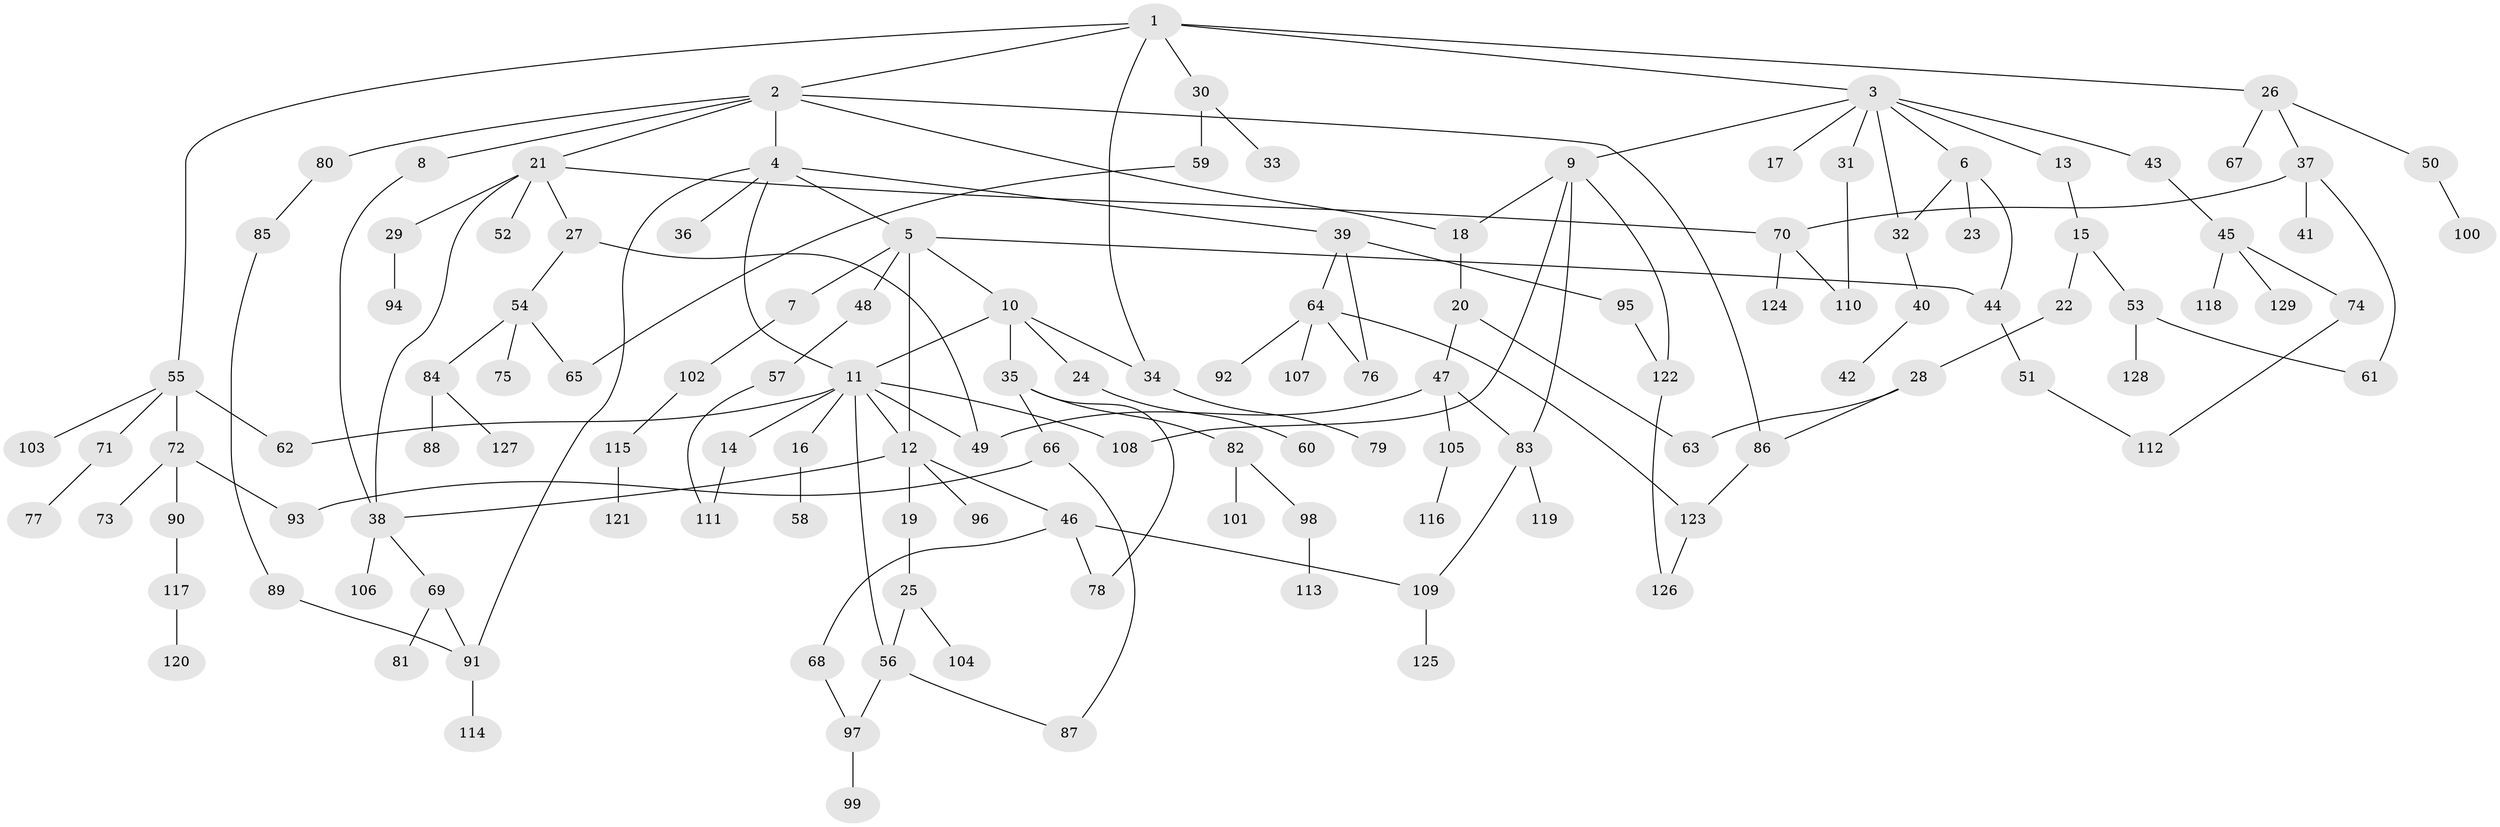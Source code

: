 // coarse degree distribution, {6: 0.06153846153846154, 2: 0.2923076923076923, 3: 0.2, 9: 0.015384615384615385, 5: 0.06153846153846154, 1: 0.2, 4: 0.15384615384615385, 7: 0.015384615384615385}
// Generated by graph-tools (version 1.1) at 2025/36/03/04/25 23:36:00]
// undirected, 129 vertices, 161 edges
graph export_dot {
  node [color=gray90,style=filled];
  1;
  2;
  3;
  4;
  5;
  6;
  7;
  8;
  9;
  10;
  11;
  12;
  13;
  14;
  15;
  16;
  17;
  18;
  19;
  20;
  21;
  22;
  23;
  24;
  25;
  26;
  27;
  28;
  29;
  30;
  31;
  32;
  33;
  34;
  35;
  36;
  37;
  38;
  39;
  40;
  41;
  42;
  43;
  44;
  45;
  46;
  47;
  48;
  49;
  50;
  51;
  52;
  53;
  54;
  55;
  56;
  57;
  58;
  59;
  60;
  61;
  62;
  63;
  64;
  65;
  66;
  67;
  68;
  69;
  70;
  71;
  72;
  73;
  74;
  75;
  76;
  77;
  78;
  79;
  80;
  81;
  82;
  83;
  84;
  85;
  86;
  87;
  88;
  89;
  90;
  91;
  92;
  93;
  94;
  95;
  96;
  97;
  98;
  99;
  100;
  101;
  102;
  103;
  104;
  105;
  106;
  107;
  108;
  109;
  110;
  111;
  112;
  113;
  114;
  115;
  116;
  117;
  118;
  119;
  120;
  121;
  122;
  123;
  124;
  125;
  126;
  127;
  128;
  129;
  1 -- 2;
  1 -- 3;
  1 -- 26;
  1 -- 30;
  1 -- 34;
  1 -- 55;
  2 -- 4;
  2 -- 8;
  2 -- 21;
  2 -- 80;
  2 -- 86;
  2 -- 18;
  3 -- 6;
  3 -- 9;
  3 -- 13;
  3 -- 17;
  3 -- 31;
  3 -- 43;
  3 -- 32;
  4 -- 5;
  4 -- 36;
  4 -- 39;
  4 -- 91;
  4 -- 11;
  5 -- 7;
  5 -- 10;
  5 -- 48;
  5 -- 44;
  5 -- 12;
  6 -- 23;
  6 -- 32;
  6 -- 44;
  7 -- 102;
  8 -- 38;
  9 -- 18;
  9 -- 83;
  9 -- 122;
  9 -- 108;
  10 -- 11;
  10 -- 24;
  10 -- 35;
  10 -- 34;
  11 -- 12;
  11 -- 14;
  11 -- 16;
  11 -- 62;
  11 -- 108;
  11 -- 56;
  11 -- 49;
  12 -- 19;
  12 -- 38;
  12 -- 46;
  12 -- 96;
  13 -- 15;
  14 -- 111;
  15 -- 22;
  15 -- 53;
  16 -- 58;
  18 -- 20;
  19 -- 25;
  20 -- 47;
  20 -- 63;
  21 -- 27;
  21 -- 29;
  21 -- 52;
  21 -- 38;
  21 -- 70;
  22 -- 28;
  24 -- 60;
  25 -- 56;
  25 -- 104;
  26 -- 37;
  26 -- 50;
  26 -- 67;
  27 -- 49;
  27 -- 54;
  28 -- 63;
  28 -- 86;
  29 -- 94;
  30 -- 33;
  30 -- 59;
  31 -- 110;
  32 -- 40;
  34 -- 79;
  35 -- 66;
  35 -- 82;
  35 -- 78;
  37 -- 41;
  37 -- 61;
  37 -- 70;
  38 -- 69;
  38 -- 106;
  39 -- 64;
  39 -- 76;
  39 -- 95;
  40 -- 42;
  43 -- 45;
  44 -- 51;
  45 -- 74;
  45 -- 118;
  45 -- 129;
  46 -- 68;
  46 -- 78;
  46 -- 109;
  47 -- 105;
  47 -- 83;
  47 -- 49;
  48 -- 57;
  50 -- 100;
  51 -- 112;
  53 -- 128;
  53 -- 61;
  54 -- 75;
  54 -- 84;
  54 -- 65;
  55 -- 71;
  55 -- 72;
  55 -- 103;
  55 -- 62;
  56 -- 87;
  56 -- 97;
  57 -- 111;
  59 -- 65;
  64 -- 92;
  64 -- 107;
  64 -- 123;
  64 -- 76;
  66 -- 87;
  66 -- 93;
  68 -- 97;
  69 -- 81;
  69 -- 91;
  70 -- 110;
  70 -- 124;
  71 -- 77;
  72 -- 73;
  72 -- 90;
  72 -- 93;
  74 -- 112;
  80 -- 85;
  82 -- 98;
  82 -- 101;
  83 -- 109;
  83 -- 119;
  84 -- 88;
  84 -- 127;
  85 -- 89;
  86 -- 123;
  89 -- 91;
  90 -- 117;
  91 -- 114;
  95 -- 122;
  97 -- 99;
  98 -- 113;
  102 -- 115;
  105 -- 116;
  109 -- 125;
  115 -- 121;
  117 -- 120;
  122 -- 126;
  123 -- 126;
}

